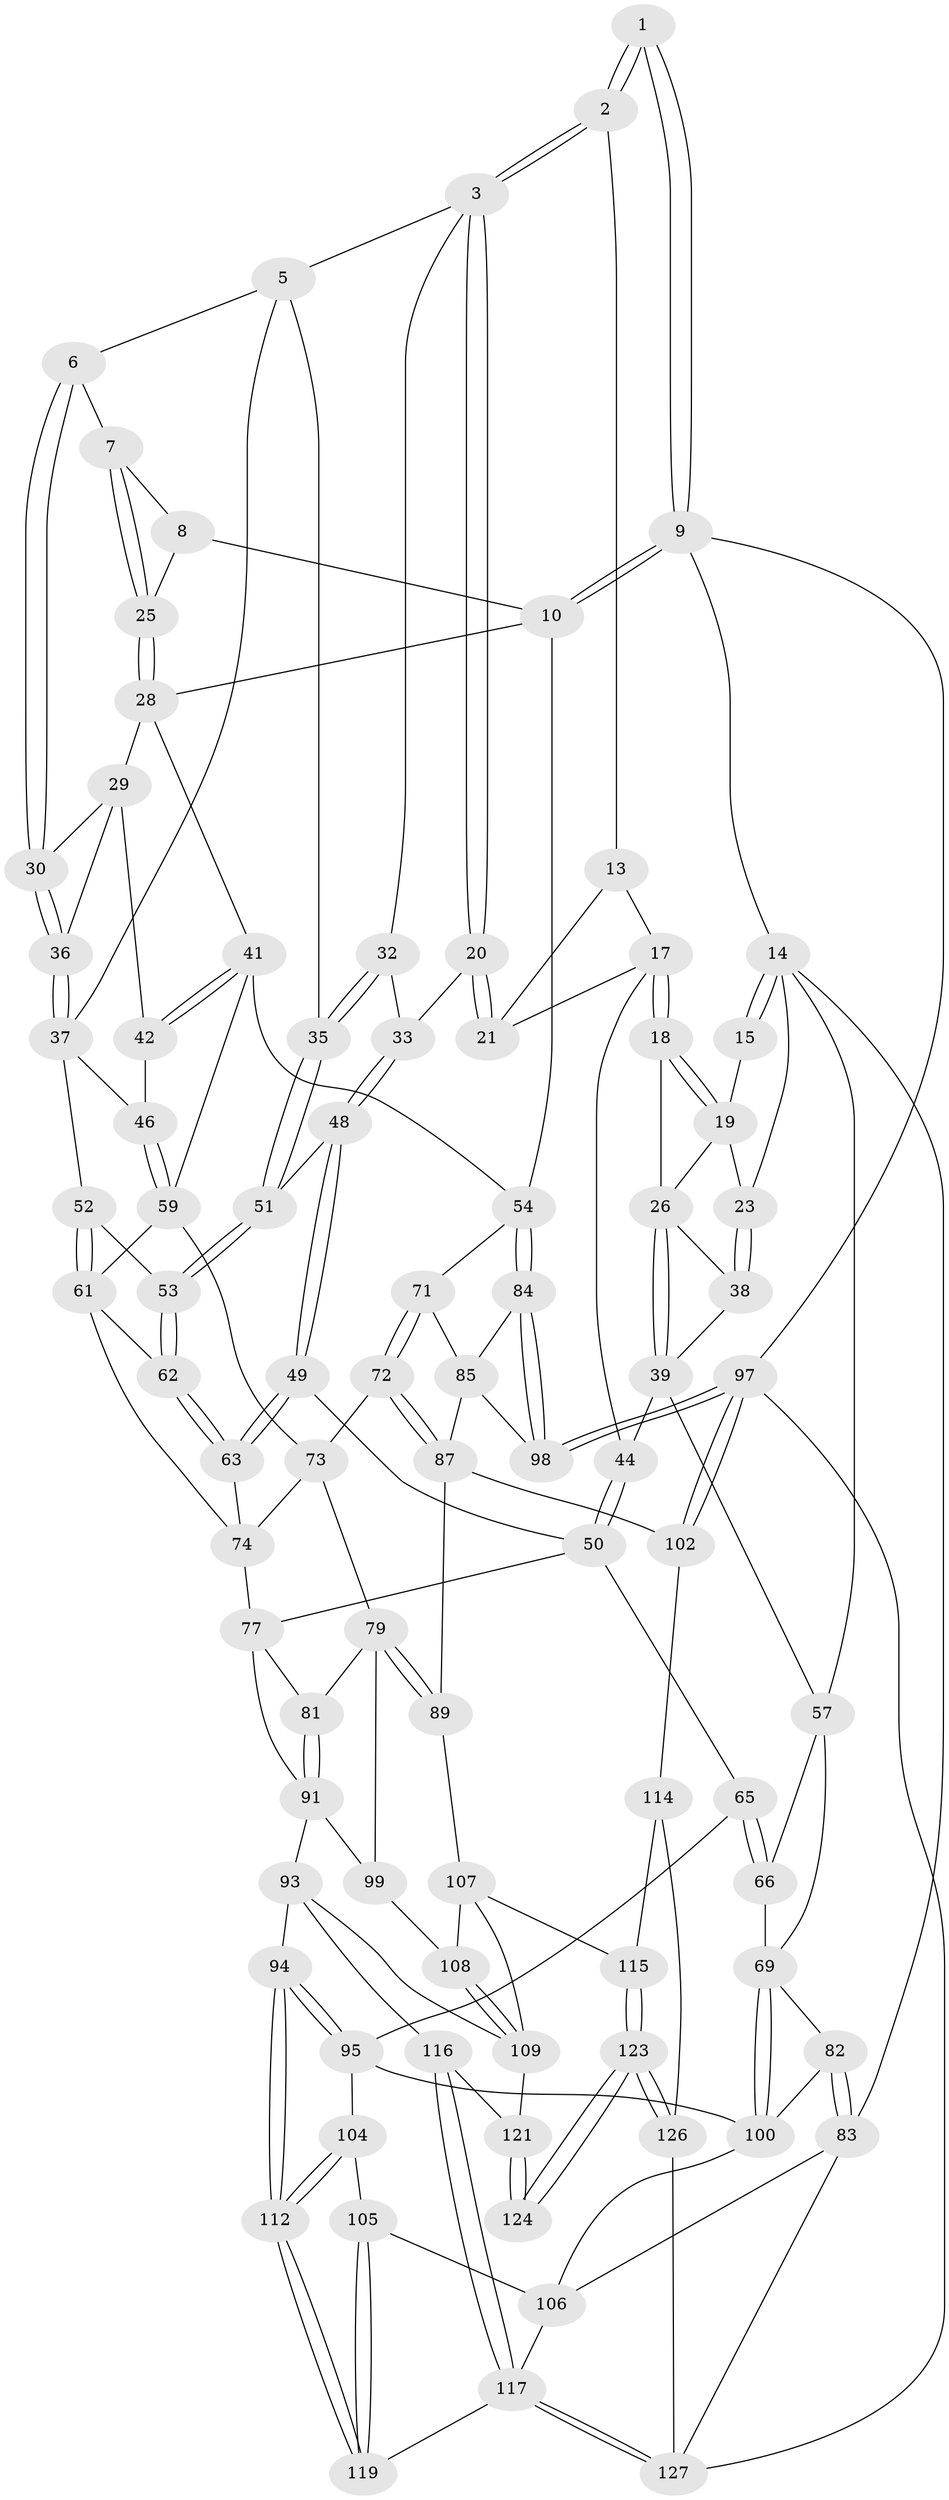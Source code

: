 // Generated by graph-tools (version 1.1) at 2025/52/02/27/25 19:52:38]
// undirected, 88 vertices, 200 edges
graph export_dot {
graph [start="1"]
  node [color=gray90,style=filled];
  1 [pos="+0.8904140980958225+0"];
  2 [pos="+0.6076943322563753+0"];
  3 [pos="+0.6309892903489154+0",super="+4"];
  5 [pos="+0.7006765593168046+0.11375693846438505",super="+34"];
  6 [pos="+0.7594770690928174+0.11460939779714985"];
  7 [pos="+0.8062713882174638+0.09431204053720954"];
  8 [pos="+0.8890805432397897+0",super="+12"];
  9 [pos="+1+0"];
  10 [pos="+1+0.18766493141209412",super="+11"];
  13 [pos="+0.4339696735857825+0",super="+16"];
  14 [pos="+0+0",super="+22"];
  15 [pos="+0.32741618329388883+0"];
  17 [pos="+0.2942520004257221+0.16549420959741412",super="+43"];
  18 [pos="+0.2590146623630007+0.13554080417747932"];
  19 [pos="+0.25177603886150424+0",super="+24"];
  20 [pos="+0.503041491428382+0.17051524305741353"];
  21 [pos="+0.437295971130276+0.1768449118330696"];
  23 [pos="+0+0.11885187386775757"];
  25 [pos="+0.9098947822700555+0.12284133155382716"];
  26 [pos="+0.24190256127561552+0.14094096048656912",super="+27"];
  28 [pos="+0.8695755530515424+0.17551215263259073",super="+31"];
  29 [pos="+0.8383556064829751+0.18352755478301536",super="+40"];
  30 [pos="+0.8311837100978624+0.18407359440201593"];
  32 [pos="+0.6205307695175236+0.1897453991526887"];
  33 [pos="+0.5448808455673578+0.2043535760961521"];
  35 [pos="+0.6576541680303516+0.296858334036304"];
  36 [pos="+0.789523750765067+0.2196061029510435"];
  37 [pos="+0.7597518503385581+0.2350246836781883",super="+47"];
  38 [pos="+0.12444425930451747+0.19368874799044702"];
  39 [pos="+0.1699255771113807+0.279801921747733",super="+45"];
  41 [pos="+0.8901559098036043+0.2989125145081537",super="+56"];
  42 [pos="+0.8717784240995629+0.29809036478238077"];
  44 [pos="+0.35943512267052047+0.26392964432301347"];
  46 [pos="+0.8125316778813687+0.30861584706248674"];
  48 [pos="+0.5655982522392974+0.28604855047728917"];
  49 [pos="+0.41913291124907365+0.40728934905122355"];
  50 [pos="+0.4150100590562953+0.4065527659027679",super="+64"];
  51 [pos="+0.6564332897213923+0.29958086855660887"];
  52 [pos="+0.7176332918320717+0.3814377712661095"];
  53 [pos="+0.670736385826113+0.3424340908060043"];
  54 [pos="+1+0.38526321343647135",super="+55"];
  57 [pos="+0.1517157676931778+0.33841041611173195",super="+58"];
  59 [pos="+0.8381653406767361+0.4374082835991174",super="+60"];
  61 [pos="+0.7296999948177945+0.4200573443368039",super="+67"];
  62 [pos="+0.5467413588528558+0.43154434205646774"];
  63 [pos="+0.4896539411448322+0.4482129039699704"];
  65 [pos="+0.2921374892277779+0.5186253708435296",super="+90"];
  66 [pos="+0.17041206768547326+0.40798992866520795",super="+68"];
  69 [pos="+0+0.5012608051068714",super="+70"];
  71 [pos="+0.8960399593769257+0.5415671519117727"];
  72 [pos="+0.8952991955043232+0.5419962825581321"];
  73 [pos="+0.8154408945956071+0.4779454105360595",super="+76"];
  74 [pos="+0.6662534658858427+0.5264501881281366",super="+75"];
  77 [pos="+0.5316347688601877+0.5717314242704681",super="+78"];
  79 [pos="+0.6912802018455138+0.6692173818162227",super="+80"];
  81 [pos="+0.5729618177599565+0.6100047007100982"];
  82 [pos="+0+0.6329482107305513"];
  83 [pos="+0+0.9596228318479859"];
  84 [pos="+1+0.463152345133907"];
  85 [pos="+0.9992291581994225+0.541085872776063",super="+86"];
  87 [pos="+0.8975549956255102+0.6646578425115345",super="+88"];
  89 [pos="+0.6946537863536139+0.677739203805315"];
  91 [pos="+0.444270199145055+0.7085565336363367",super="+92"];
  93 [pos="+0.4081702683603731+0.7625265981688185",super="+111"];
  94 [pos="+0.3460185853614122+0.7612910874782706"];
  95 [pos="+0.25598930165987943+0.6694596252751304",super="+96"];
  97 [pos="+1+1"];
  98 [pos="+1+0.6993884052499453"];
  99 [pos="+0.46325950006850325+0.7322550098499688"];
  100 [pos="+0.101954409946664+0.7013015540703282",super="+101"];
  102 [pos="+1+1",super="+103"];
  104 [pos="+0.201616164940554+0.7909211588118358"];
  105 [pos="+0.12117000462159393+0.8004519745858335"];
  106 [pos="+0.08094586459801388+0.7892766530851212",super="+120"];
  107 [pos="+0.6832397020968818+0.695586448237999",super="+113"];
  108 [pos="+0.49821923955327746+0.7405108959433964"];
  109 [pos="+0.5492481600452213+0.8213598283020441",super="+110"];
  112 [pos="+0.2700600777561975+0.8918714695797688"];
  114 [pos="+0.757636592740193+0.885396522609554",super="+125"];
  115 [pos="+0.6730436175120009+0.8967742255469386"];
  116 [pos="+0.43135798429793104+0.9221715978299745"];
  117 [pos="+0.27507235367739+1",super="+118"];
  119 [pos="+0.25929594554845237+0.9674553650280374"];
  121 [pos="+0.5309049472840841+0.8532038964875196",super="+122"];
  123 [pos="+0.63573842041726+0.9936466348057145"];
  124 [pos="+0.6208140214545577+0.9836266415423558"];
  126 [pos="+0.6701995989410517+1"];
  127 [pos="+0.27857511481227865+1"];
  1 -- 2;
  1 -- 2;
  1 -- 9;
  1 -- 9;
  2 -- 3;
  2 -- 3;
  2 -- 13;
  3 -- 20;
  3 -- 20;
  3 -- 32;
  3 -- 5;
  5 -- 6;
  5 -- 37;
  5 -- 35;
  6 -- 7;
  6 -- 30;
  6 -- 30;
  7 -- 8;
  7 -- 25;
  7 -- 25;
  8 -- 25;
  8 -- 10;
  9 -- 10;
  9 -- 10;
  9 -- 14;
  9 -- 97;
  10 -- 54;
  10 -- 28;
  13 -- 17;
  13 -- 21;
  14 -- 15;
  14 -- 15;
  14 -- 83;
  14 -- 23;
  14 -- 57;
  15 -- 19;
  17 -- 18;
  17 -- 18;
  17 -- 44;
  17 -- 21;
  18 -- 19;
  18 -- 19;
  18 -- 26;
  19 -- 26;
  19 -- 23;
  20 -- 21;
  20 -- 21;
  20 -- 33;
  23 -- 38;
  23 -- 38;
  25 -- 28;
  25 -- 28;
  26 -- 39;
  26 -- 39;
  26 -- 38;
  28 -- 29;
  28 -- 41;
  29 -- 30;
  29 -- 42;
  29 -- 36;
  30 -- 36;
  30 -- 36;
  32 -- 33;
  32 -- 35;
  32 -- 35;
  33 -- 48;
  33 -- 48;
  35 -- 51;
  35 -- 51;
  36 -- 37;
  36 -- 37;
  37 -- 52;
  37 -- 46;
  38 -- 39;
  39 -- 57;
  39 -- 44;
  41 -- 42;
  41 -- 42;
  41 -- 59;
  41 -- 54;
  42 -- 46;
  44 -- 50;
  44 -- 50;
  46 -- 59;
  46 -- 59;
  48 -- 49;
  48 -- 49;
  48 -- 51;
  49 -- 50;
  49 -- 63;
  49 -- 63;
  50 -- 65;
  50 -- 77;
  51 -- 53;
  51 -- 53;
  52 -- 53;
  52 -- 61;
  52 -- 61;
  53 -- 62;
  53 -- 62;
  54 -- 84;
  54 -- 84;
  54 -- 71;
  57 -- 66;
  57 -- 69;
  59 -- 73;
  59 -- 61;
  61 -- 74;
  61 -- 62;
  62 -- 63;
  62 -- 63;
  63 -- 74;
  65 -- 66 [weight=2];
  65 -- 66;
  65 -- 95;
  66 -- 69;
  69 -- 100;
  69 -- 100;
  69 -- 82;
  71 -- 72;
  71 -- 72;
  71 -- 85;
  72 -- 73;
  72 -- 87;
  72 -- 87;
  73 -- 74;
  73 -- 79;
  74 -- 77;
  77 -- 81;
  77 -- 91;
  79 -- 89;
  79 -- 89;
  79 -- 81;
  79 -- 99;
  81 -- 91;
  81 -- 91;
  82 -- 83;
  82 -- 83;
  82 -- 100;
  83 -- 127;
  83 -- 106;
  84 -- 85;
  84 -- 98;
  84 -- 98;
  85 -- 98;
  85 -- 87;
  87 -- 89;
  87 -- 102;
  89 -- 107;
  91 -- 99;
  91 -- 93;
  93 -- 94;
  93 -- 116;
  93 -- 109;
  94 -- 95;
  94 -- 95;
  94 -- 112;
  94 -- 112;
  95 -- 104;
  95 -- 100;
  97 -- 98;
  97 -- 98;
  97 -- 102;
  97 -- 102;
  97 -- 127;
  99 -- 108;
  100 -- 106;
  102 -- 114 [weight=2];
  104 -- 105;
  104 -- 112;
  104 -- 112;
  105 -- 106;
  105 -- 119;
  105 -- 119;
  106 -- 117;
  107 -- 108;
  107 -- 115;
  107 -- 109;
  108 -- 109;
  108 -- 109;
  109 -- 121;
  112 -- 119;
  112 -- 119;
  114 -- 115;
  114 -- 126;
  115 -- 123;
  115 -- 123;
  116 -- 117;
  116 -- 117;
  116 -- 121;
  117 -- 127;
  117 -- 127;
  117 -- 119;
  121 -- 124 [weight=2];
  121 -- 124;
  123 -- 124;
  123 -- 124;
  123 -- 126;
  123 -- 126;
  126 -- 127;
}
